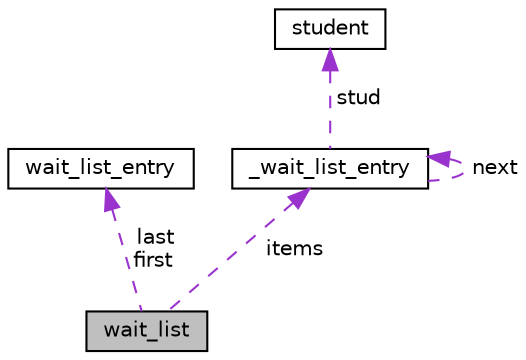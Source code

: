 digraph "wait_list"
{
  edge [fontname="Helvetica",fontsize="10",labelfontname="Helvetica",labelfontsize="10"];
  node [fontname="Helvetica",fontsize="10",shape=record];
  Node1 [label="wait_list",height=0.2,width=0.4,color="black", fillcolor="grey75", style="filled", fontcolor="black"];
  Node2 -> Node1 [dir="back",color="darkorchid3",fontsize="10",style="dashed",label=" last\nfirst" ,fontname="Helvetica"];
  Node2 [label="wait_list_entry",height=0.2,width=0.4,color="black", fillcolor="white", style="filled",URL="$structwait__list__entry.html",tooltip="Node for wait list. "];
  Node3 -> Node1 [dir="back",color="darkorchid3",fontsize="10",style="dashed",label=" items" ,fontname="Helvetica"];
  Node3 [label="_wait_list_entry",height=0.2,width=0.4,color="black", fillcolor="white", style="filled",URL="$struct__wait__list__entry.html"];
  Node4 -> Node3 [dir="back",color="darkorchid3",fontsize="10",style="dashed",label=" stud" ,fontname="Helvetica"];
  Node4 [label="student",height=0.2,width=0.4,color="black", fillcolor="white", style="filled",URL="$structstudent.html",tooltip="Stores all of the information related to a student. "];
  Node3 -> Node3 [dir="back",color="darkorchid3",fontsize="10",style="dashed",label=" next" ,fontname="Helvetica"];
}
